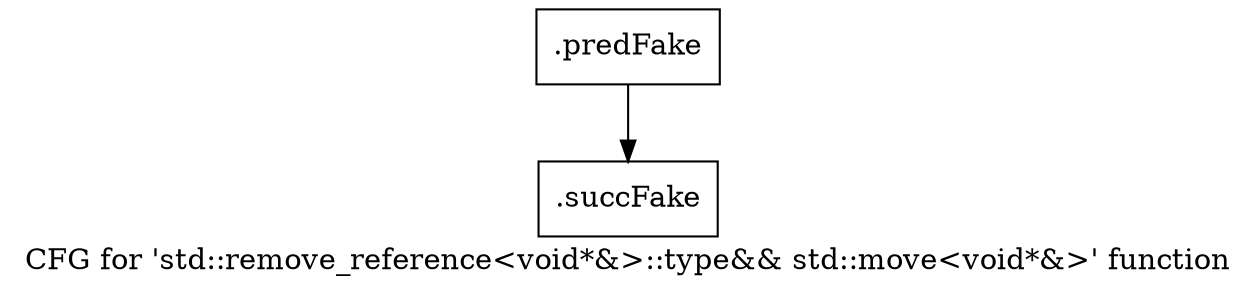 digraph "CFG for 'std::remove_reference\<void*&\>::type&& std::move\<void*&\>' function" {
	label="CFG for 'std::remove_reference\<void*&\>::type&& std::move\<void*&\>' function";

	Node0x460b8c0 [shape=record,filename="",linenumber="",label="{.predFake}"];
	Node0x460b8c0 -> Node0x47be9a0[ callList="" memoryops="" filename="/media/miguel/NewVolume/Linux/Xilinx/Vitis_HLS/2020.2/tps/lnx64/gcc-6.2.0/lib/gcc/x86_64-pc-linux-gnu/6.2.0/../../../../include/c++/6.2.0/bits/move.h" execusionnum="878"];
	Node0x47be9a0 [shape=record,filename="/media/miguel/NewVolume/Linux/Xilinx/Vitis_HLS/2020.2/tps/lnx64/gcc-6.2.0/lib/gcc/x86_64-pc-linux-gnu/6.2.0/../../../../include/c++/6.2.0/bits/move.h",linenumber="102",label="{.succFake}"];
}
